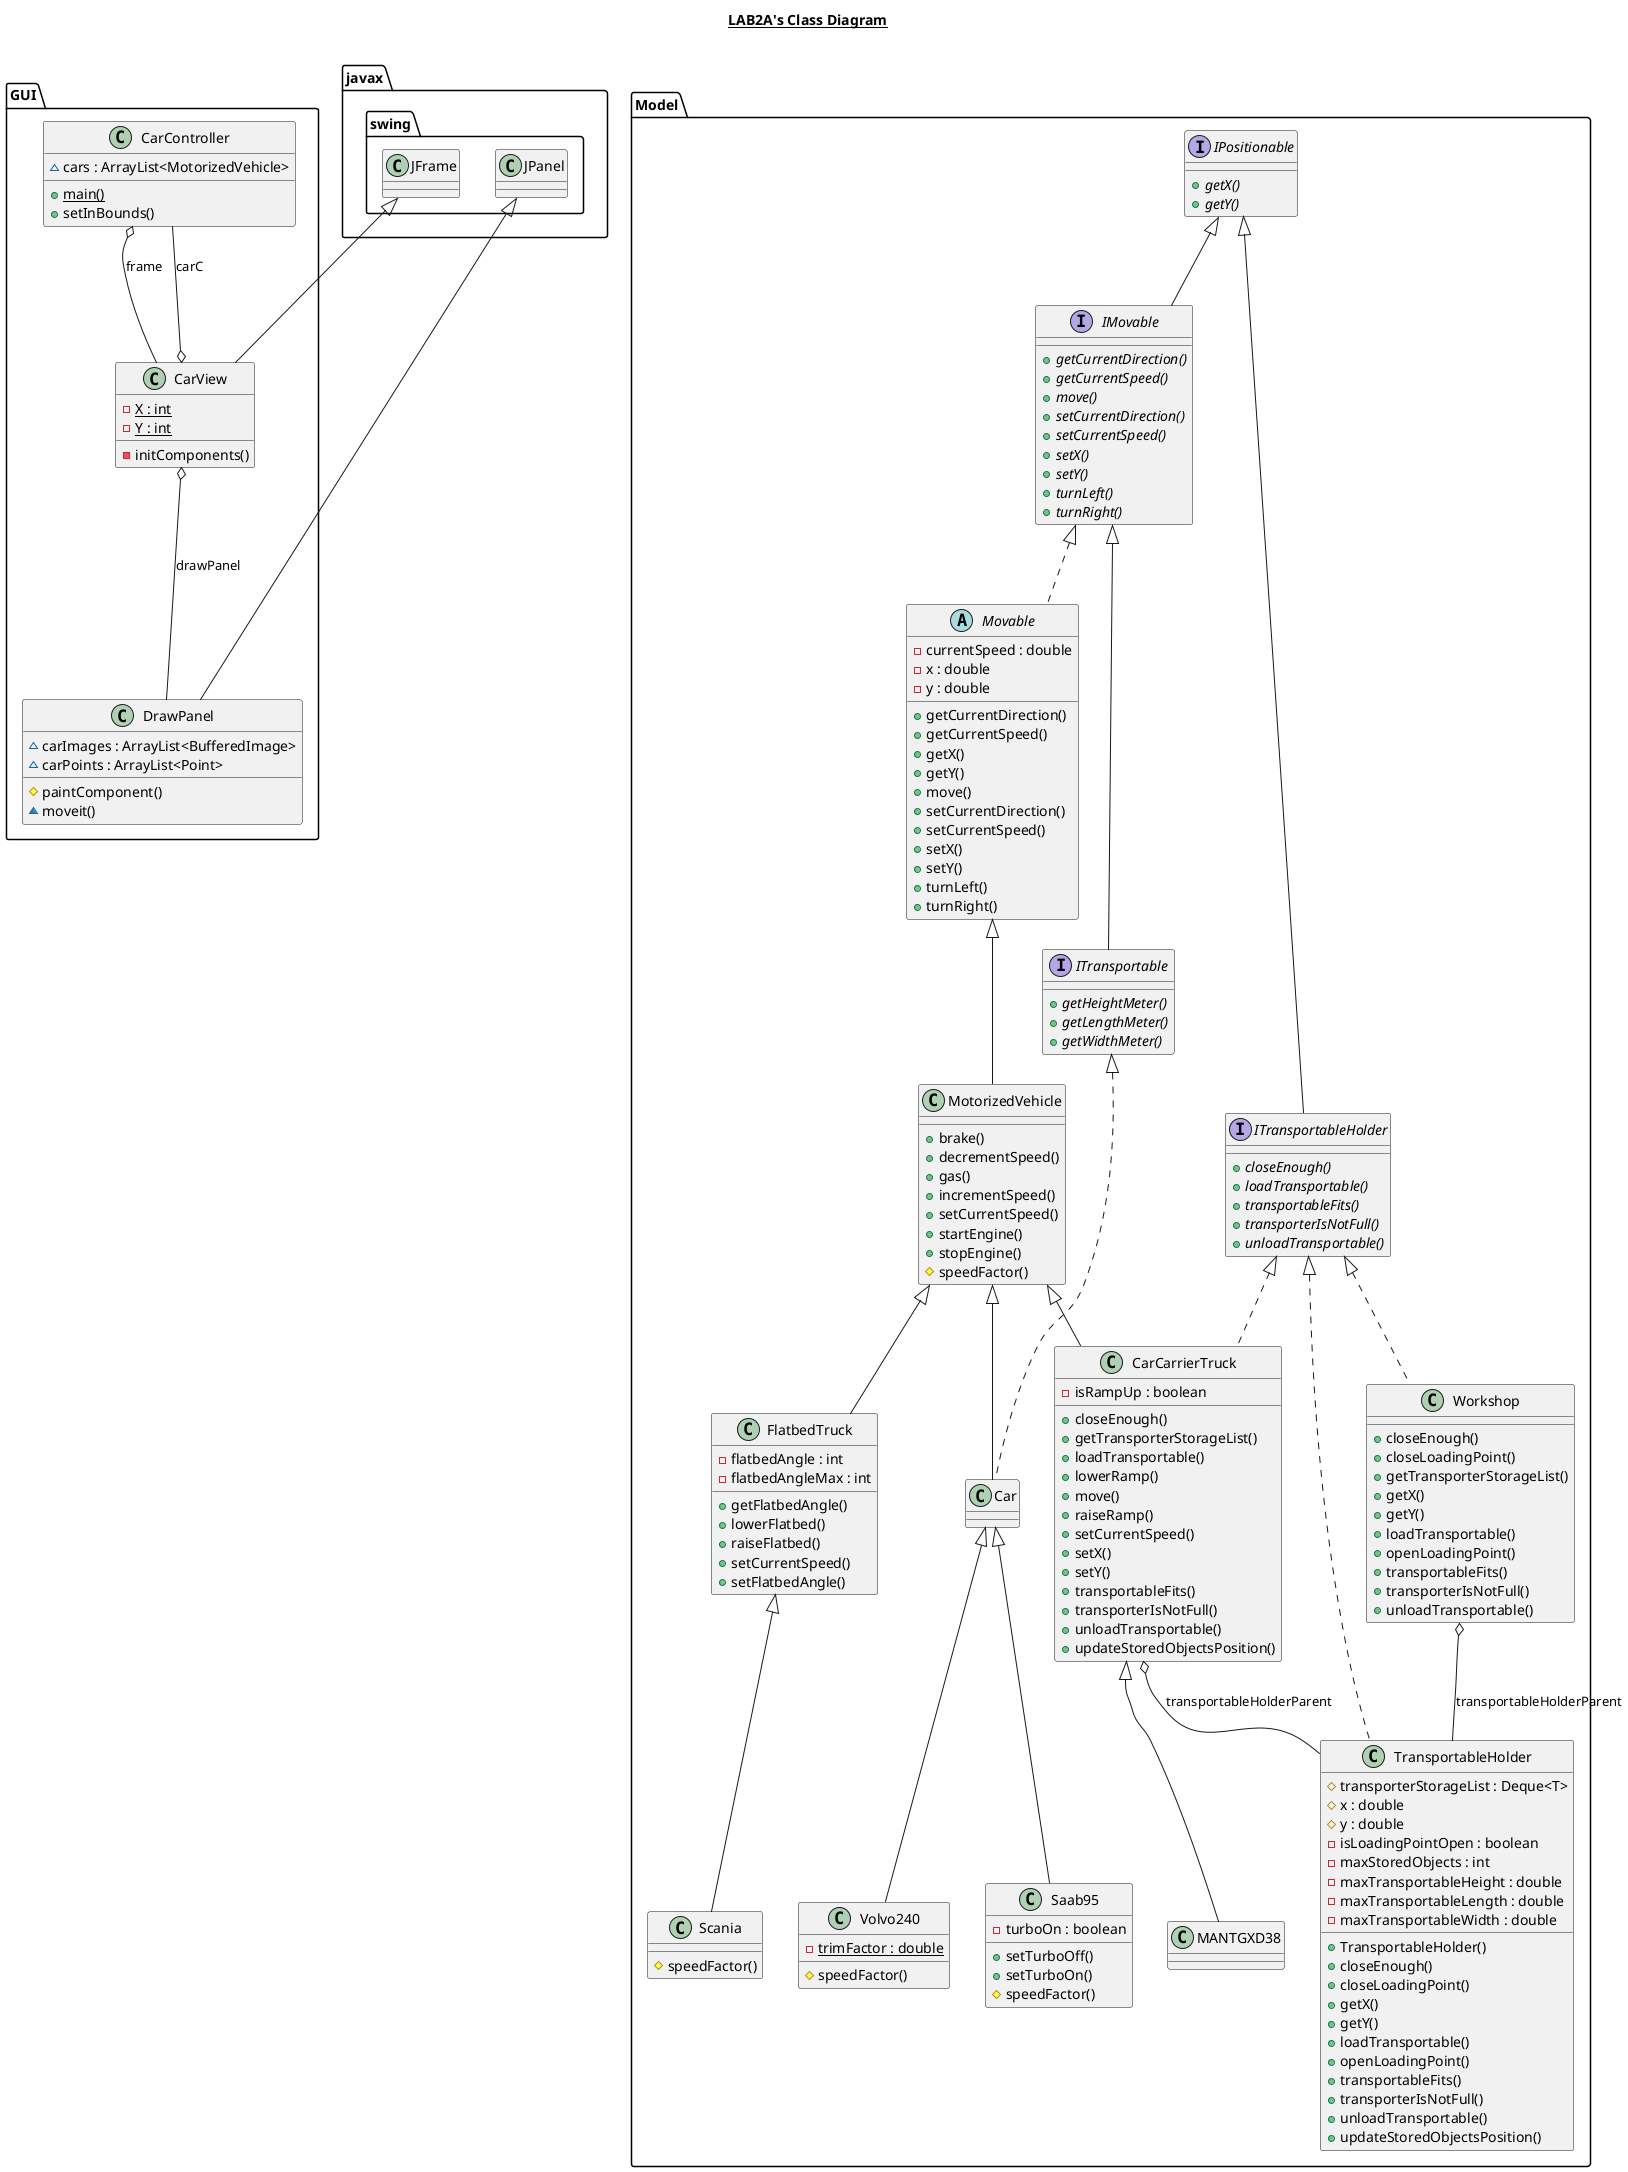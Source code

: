 @startuml

title __LAB2A's Class Diagram__\n

class GUI.CarController {
    ~ cars : ArrayList<MotorizedVehicle>
    {static} + main()
    + setInBounds()
}

class GUI.CarView {
    {static} - X : int
    {static} - Y : int
    - initComponents()
}

class GUI.DrawPanel {
    ~ carImages : ArrayList<BufferedImage>
    ~ carPoints : ArrayList<Point>
    # paintComponent()
    ~ moveit()
}

class Model.Car {
}

class Model.CarCarrierTruck {
    - isRampUp : boolean
    + closeEnough()
    + getTransporterStorageList()
    + loadTransportable()
    + lowerRamp()
    + move()
    + raiseRamp()
    + setCurrentSpeed()
    + setX()
    + setY()
    + transportableFits()
    + transporterIsNotFull()
    + unloadTransportable()
    + updateStoredObjectsPosition()
}

class Model.FlatbedTruck {
    - flatbedAngle : int
    - flatbedAngleMax : int
    + getFlatbedAngle()
    + lowerFlatbed()
    + raiseFlatbed()
    + setCurrentSpeed()
    + setFlatbedAngle()
}

interface Model.IMovable {
    {abstract} + getCurrentDirection()
    {abstract} + getCurrentSpeed()
    {abstract} + move()
    {abstract} + setCurrentDirection()
    {abstract} + setCurrentSpeed()
    {abstract} + setX()
    {abstract} + setY()
    {abstract} + turnLeft()
    {abstract} + turnRight()
}

interface Model.IPositionable {
    {abstract} + getX()
    {abstract} + getY()
}

interface Model.ITransportable {
    {abstract} + getHeightMeter()
    {abstract} + getLengthMeter()
    {abstract} + getWidthMeter()
}

interface Model.ITransportableHolder {
    {abstract} + closeEnough()
    {abstract} + loadTransportable()
    {abstract} + transportableFits()
    {abstract} + transporterIsNotFull()
    {abstract} + unloadTransportable()
}

class Model.MANTGXD38 {
}

class Model.MotorizedVehicle {
    + brake()
    + decrementSpeed()
    + gas()
    + incrementSpeed()
    + setCurrentSpeed()
    + startEngine()
    + stopEngine()
    # speedFactor()
}

abstract class Model.Movable {
    - currentSpeed : double
    - x : double
    - y : double
    + getCurrentDirection()
    + getCurrentSpeed()
    + getX()
    + getY()
    + move()
    + setCurrentDirection()
    + setCurrentSpeed()
    + setX()
    + setY()
    + turnLeft()
    + turnRight()
}

class Model.Saab95 {
    - turboOn : boolean
    + setTurboOff()
    + setTurboOn()
    # speedFactor()
}

class Model.Scania {
    # speedFactor()
}

class Model.TransportableHolder {
    # transporterStorageList : Deque<T>
    # x : double
    # y : double
    - isLoadingPointOpen : boolean
    - maxStoredObjects : int
    - maxTransportableHeight : double
    - maxTransportableLength : double
    - maxTransportableWidth : double
    + TransportableHolder()
    + closeEnough()
    + closeLoadingPoint()
    + getX()
    + getY()
    + loadTransportable()
    + openLoadingPoint()
    + transportableFits()
    + transporterIsNotFull()
    + unloadTransportable()
    + updateStoredObjectsPosition()
}

class Model.Volvo240 {
    {static} - trimFactor : double
    # speedFactor()
}

class Model.Workshop {
    + closeEnough()
    + closeLoadingPoint()
    + getTransporterStorageList()
    + getX()
    + getY()
    + loadTransportable()
    + openLoadingPoint()
    + transportableFits()
    + transporterIsNotFull()
    + unloadTransportable()
}

GUI.CarController o-- GUI.CarView : frame
GUI.CarView -up-|> javax.swing.JFrame
GUI.CarView o-- GUI.CarController : carC
GUI.CarView o-- GUI.DrawPanel : drawPanel
GUI.DrawPanel -up-|> javax.swing.JPanel
Model.Car .up.|> Model.ITransportable
Model.Car -up-|> Model.MotorizedVehicle
Model.CarCarrierTruck .up.|> Model.ITransportableHolder
Model.CarCarrierTruck -up-|> Model.MotorizedVehicle
Model.CarCarrierTruck o-- Model.TransportableHolder : transportableHolderParent
Model.FlatbedTruck -up-|> Model.MotorizedVehicle
Model.MANTGXD38 -up-|> Model.CarCarrierTruck
Model.MotorizedVehicle -up-|> Model.Movable
Model.Movable .up.|> Model.IMovable
Model.Movable o-up- Model.IMovable.Direction : currentDirection
Model.Saab95 -up-|> Model.Car
Model.Scania -up-|> Model.FlatbedTruck
Model.TransportableHolder .up.|> Model.ITransportableHolder
Model.Volvo240 -up-|> Model.Car
Model.Workshop .up.|> Model.ITransportableHolder
Model.Workshop o-- Model.TransportableHolder : transportableHolderParent
Model.IMovable -up-|> Model.IPositionable
Model.ITransportableHolder -up-|> Model.IPositionable
Model.ITransportable -up-|> Model.IMovable

@enduml
